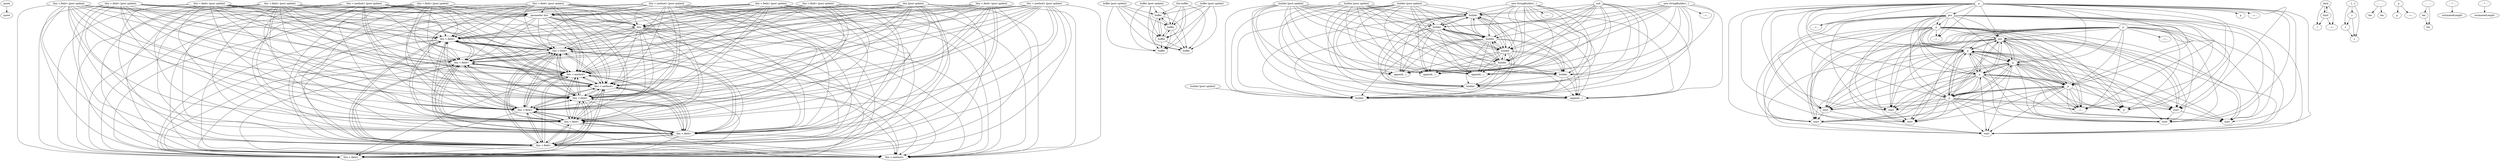 digraph {
  compound=true;
  0[label="quote"; ];
  1[label="quote"; ];
  2[label="parameter this"; ];
  3[label="this <.field>"; ];
  4[label="this <.field>"; ];
  5[label="this <.field>"; ];
  6[label="this <.field>"; ];
  7[label="this <.field>"; ];
  8[label="this <.field>"; ];
  9[label="this <.field>"; ];
  10[label="this <.field>"; ];
  11[label="this <.field>"; ];
  12[label="this <.method>"; ];
  13[label="this <.method>"; ];
  14[label="this <.method>"; ];
  15[label="this"; ];
  16[label="this <.field> [post update]"; ];
  17[label="this <.field> [post update]"; ];
  18[label="this <.field> [post update]"; ];
  19[label="this <.field> [post update]"; ];
  20[label="this <.field> [post update]"; ];
  21[label="this <.field> [post update]"; ];
  22[label="this <.field> [post update]"; ];
  23[label="this <.field> [post update]"; ];
  24[label="this <.field> [post update]"; ];
  25[label="this <.method> [post update]"; ];
  26[label="this <.method> [post update]"; ];
  27[label="this <.method> [post update]"; ];
  28[label="this [post update]"; ];
  29[label="buffer [post update]"; ];
  30[label="buffer"; ];
  31[label="buffer"; ];
  32[label="buffer"; ];
  33[label="buffer"; ];
  34[label="buffer"; ];
  35[label="builder [post update]"; ];
  36[label="builder"; ];
  37[label="builder [post update]"; ];
  38[label="builder"; ];
  39[label="append(...)"; ];
  40[label="builder"; ];
  41[label="builder"; ];
  42[label="append(...)"; ];
  43[label="builder"; ];
  44[label="append(...)"; ];
  45[label="builder"; ];
  46[label="builder"; ];
  47[label="append(...)"; ];
  48[label="builder"; ];
  49[label="buffer [post update]"; ];
  50[label="builder [post update]"; ];
  51[label="builder [post update]"; ];
  52[label="buffer [post update]"; ];
  53[label="this.buffer"; ];
  54[label="null"; ];
  55[label="pos"; ];
  56[label="p"; ];
  57[label="p"; ];
  58[label="p"; ];
  59[label="start"; ];
  60[label="start"; ];
  61[label="start"; ];
  62[label="start"; ];
  63[label="start"; ];
  64[label="p"; ];
  65[label="start"; ];
  66[label="start"; ];
  67[label="p"; ];
  68[label="start"; ];
  69[label="...=..."; ];
  70[label="p"; ];
  71[label="limit"; ];
  72[label="l"; ];
  73[label="...=..."; ];
  74[label="limit"; ];
  75[label="...[...]"; ];
  76[label="c"; ];
  77[label="c"; ];
  78[label="c"; ];
  79[label="... - ..."; ];
  80[label="len"; ];
  81[label="len"; ];
  82[label="p"; ];
  83[label="p"; ];
  84[label="...=..."; ];
  85[label="... - ..."; ];
  86[label="len"; ];
  87[label="len"; ];
  88[label="p"; ];
  89[label="p"; ];
  90[label="...=..."; ];
  91[label="...=..."; ];
  92[label="pos"; ];
  93[label="...=..."; ];
  94[label="p"; ];
  95[label="... * ..."; ];
  96[label="estimatedLength"; ];
  97[label="new StringBuilder(...)"; ];
  98[label="...=..."; ];
  99[label="p"; ];
  100[label="...=..."; ];
  101[label="... * ..."; ];
  102[label="estimatedLength"; ];
  103[label="new StringBuilder(...)"; ];
  104[label="...=..."; ];
  0 -> 1[];
  2 -> 3[];
  2 -> 4[];
  2 -> 5[];
  2 -> 6[];
  2 -> 7[];
  2 -> 8[];
  2 -> 9[];
  2 -> 10[];
  2 -> 11[];
  2 -> 12[];
  2 -> 13[];
  2 -> 14[];
  2 -> 15[];
  3 -> 4[];
  3 -> 5[];
  3 -> 6[];
  3 -> 7[];
  3 -> 8[];
  3 -> 9[];
  3 -> 10[];
  3 -> 11[];
  3 -> 12[];
  3 -> 13[];
  3 -> 14[];
  4 -> 3[];
  4 -> 5[];
  4 -> 6[];
  4 -> 7[];
  4 -> 8[];
  4 -> 9[];
  4 -> 10[];
  4 -> 11[];
  4 -> 12[];
  4 -> 13[];
  4 -> 14[];
  6 -> 3[];
  6 -> 4[];
  6 -> 5[];
  6 -> 7[];
  6 -> 8[];
  6 -> 9[];
  6 -> 10[];
  6 -> 11[];
  6 -> 12[];
  6 -> 13[];
  6 -> 14[];
  7 -> 3[];
  7 -> 4[];
  7 -> 5[];
  7 -> 6[];
  7 -> 8[];
  7 -> 9[];
  7 -> 10[];
  7 -> 11[];
  7 -> 12[];
  7 -> 13[];
  7 -> 14[];
  8 -> 3[];
  8 -> 4[];
  8 -> 5[];
  8 -> 6[];
  8 -> 7[];
  8 -> 9[];
  8 -> 10[];
  8 -> 11[];
  8 -> 12[];
  8 -> 13[];
  8 -> 14[];
  9 -> 3[];
  9 -> 4[];
  9 -> 5[];
  9 -> 6[];
  9 -> 7[];
  9 -> 8[];
  9 -> 10[];
  9 -> 11[];
  9 -> 12[];
  9 -> 13[];
  9 -> 14[];
  10 -> 3[];
  10 -> 4[];
  10 -> 5[];
  10 -> 6[];
  10 -> 7[];
  10 -> 8[];
  10 -> 9[];
  10 -> 11[];
  10 -> 12[];
  10 -> 13[];
  10 -> 14[];
  11 -> 3[];
  11 -> 4[];
  11 -> 5[];
  11 -> 6[];
  11 -> 7[];
  11 -> 8[];
  11 -> 9[];
  11 -> 10[];
  11 -> 12[];
  11 -> 13[];
  11 -> 14[];
  12 -> 3[];
  12 -> 4[];
  12 -> 5[];
  12 -> 6[];
  12 -> 7[];
  12 -> 8[];
  12 -> 9[];
  12 -> 10[];
  12 -> 11[];
  12 -> 13[];
  12 -> 14[];
  13 -> 3[];
  13 -> 4[];
  13 -> 5[];
  13 -> 6[];
  13 -> 7[];
  13 -> 8[];
  13 -> 9[];
  13 -> 10[];
  13 -> 11[];
  13 -> 12[];
  13 -> 14[];
  15 -> 3[];
  15 -> 4[];
  15 -> 5[];
  15 -> 6[];
  15 -> 7[];
  15 -> 8[];
  15 -> 9[];
  15 -> 10[];
  15 -> 11[];
  15 -> 12[];
  15 -> 13[];
  15 -> 14[];
  16 -> 2[];
  16 -> 3[];
  16 -> 4[];
  16 -> 5[];
  16 -> 6[];
  16 -> 7[];
  16 -> 8[];
  16 -> 9[];
  16 -> 10[];
  16 -> 11[];
  16 -> 12[];
  16 -> 13[];
  16 -> 14[];
  16 -> 15[];
  17 -> 2[];
  17 -> 3[];
  17 -> 4[];
  17 -> 5[];
  17 -> 6[];
  17 -> 7[];
  17 -> 8[];
  17 -> 9[];
  17 -> 10[];
  17 -> 11[];
  17 -> 12[];
  17 -> 13[];
  17 -> 14[];
  17 -> 15[];
  18 -> 2[];
  18 -> 3[];
  18 -> 4[];
  18 -> 5[];
  18 -> 6[];
  18 -> 7[];
  18 -> 8[];
  18 -> 9[];
  18 -> 10[];
  18 -> 11[];
  18 -> 12[];
  18 -> 13[];
  18 -> 14[];
  18 -> 15[];
  19 -> 2[];
  19 -> 3[];
  19 -> 4[];
  19 -> 5[];
  19 -> 6[];
  19 -> 7[];
  19 -> 8[];
  19 -> 9[];
  19 -> 10[];
  19 -> 11[];
  19 -> 12[];
  19 -> 13[];
  19 -> 14[];
  19 -> 15[];
  20 -> 2[];
  20 -> 3[];
  20 -> 4[];
  20 -> 5[];
  20 -> 6[];
  20 -> 7[];
  20 -> 8[];
  20 -> 9[];
  20 -> 10[];
  20 -> 11[];
  20 -> 12[];
  20 -> 13[];
  20 -> 14[];
  20 -> 15[];
  21 -> 2[];
  21 -> 3[];
  21 -> 4[];
  21 -> 5[];
  21 -> 6[];
  21 -> 7[];
  21 -> 8[];
  21 -> 9[];
  21 -> 10[];
  21 -> 11[];
  21 -> 12[];
  21 -> 13[];
  21 -> 14[];
  21 -> 15[];
  22 -> 2[];
  22 -> 3[];
  22 -> 4[];
  22 -> 5[];
  22 -> 6[];
  22 -> 7[];
  22 -> 8[];
  22 -> 9[];
  22 -> 10[];
  22 -> 11[];
  22 -> 12[];
  22 -> 13[];
  22 -> 14[];
  22 -> 15[];
  23 -> 2[];
  23 -> 3[];
  23 -> 4[];
  23 -> 5[];
  23 -> 6[];
  23 -> 7[];
  23 -> 8[];
  23 -> 9[];
  23 -> 10[];
  23 -> 11[];
  23 -> 12[];
  23 -> 13[];
  23 -> 14[];
  23 -> 15[];
  24 -> 2[];
  24 -> 3[];
  24 -> 4[];
  24 -> 5[];
  24 -> 6[];
  24 -> 7[];
  24 -> 8[];
  24 -> 9[];
  24 -> 10[];
  24 -> 11[];
  24 -> 12[];
  24 -> 13[];
  24 -> 14[];
  24 -> 15[];
  25 -> 2[];
  25 -> 3[];
  25 -> 4[];
  25 -> 5[];
  25 -> 6[];
  25 -> 7[];
  25 -> 8[];
  25 -> 9[];
  25 -> 10[];
  25 -> 11[];
  25 -> 12[];
  25 -> 13[];
  25 -> 14[];
  25 -> 15[];
  26 -> 2[];
  26 -> 3[];
  26 -> 4[];
  26 -> 5[];
  26 -> 6[];
  26 -> 7[];
  26 -> 8[];
  26 -> 9[];
  26 -> 10[];
  26 -> 11[];
  26 -> 12[];
  26 -> 13[];
  26 -> 14[];
  26 -> 15[];
  27 -> 2[];
  27 -> 3[];
  27 -> 4[];
  27 -> 5[];
  27 -> 6[];
  27 -> 7[];
  27 -> 8[];
  27 -> 9[];
  27 -> 10[];
  27 -> 11[];
  27 -> 12[];
  27 -> 13[];
  27 -> 14[];
  27 -> 15[];
  28 -> 2[];
  28 -> 3[];
  28 -> 4[];
  28 -> 5[];
  28 -> 6[];
  28 -> 7[];
  28 -> 8[];
  28 -> 9[];
  28 -> 10[];
  28 -> 11[];
  28 -> 12[];
  28 -> 13[];
  28 -> 14[];
  28 -> 15[];
  29 -> 30[];
  29 -> 31[];
  29 -> 32[];
  29 -> 33[];
  29 -> 34[];
  30 -> 31[];
  30 -> 32[];
  30 -> 33[];
  30 -> 34[];
  33 -> 30[];
  33 -> 31[];
  33 -> 32[];
  33 -> 34[];
  34 -> 30[];
  34 -> 31[];
  34 -> 32[];
  34 -> 33[];
  35 -> 36[];
  37 -> 38[];
  37 -> 39[];
  37 -> 40[];
  37 -> 36[];
  37 -> 41[];
  37 -> 42[];
  37 -> 43[];
  37 -> 44[];
  37 -> 45[];
  37 -> 46[];
  37 -> 47[];
  37 -> 48[];
  38 -> 39[];
  38 -> 40[];
  38 -> 36[];
  40 -> 39[];
  40 -> 36[];
  41 -> 38[];
  41 -> 39[];
  41 -> 40[];
  41 -> 36[];
  41 -> 42[];
  41 -> 43[];
  41 -> 44[];
  41 -> 45[];
  41 -> 46[];
  41 -> 47[];
  41 -> 48[];
  43 -> 38[];
  43 -> 39[];
  43 -> 40[];
  43 -> 36[];
  43 -> 41[];
  43 -> 42[];
  43 -> 44[];
  43 -> 45[];
  43 -> 46[];
  43 -> 47[];
  43 -> 48[];
  45 -> 38[];
  45 -> 39[];
  45 -> 40[];
  45 -> 36[];
  45 -> 41[];
  45 -> 42[];
  45 -> 43[];
  45 -> 44[];
  45 -> 46[];
  45 -> 47[];
  45 -> 48[];
  46 -> 38[];
  46 -> 39[];
  46 -> 40[];
  46 -> 36[];
  46 -> 41[];
  46 -> 42[];
  46 -> 43[];
  46 -> 44[];
  46 -> 45[];
  46 -> 47[];
  46 -> 48[];
  48 -> 38[];
  48 -> 39[];
  48 -> 40[];
  48 -> 36[];
  48 -> 41[];
  48 -> 42[];
  48 -> 43[];
  48 -> 44[];
  48 -> 45[];
  48 -> 46[];
  48 -> 47[];
  49 -> 30[];
  49 -> 31[];
  49 -> 32[];
  49 -> 33[];
  49 -> 34[];
  50 -> 38[];
  50 -> 39[];
  50 -> 40[];
  50 -> 36[];
  50 -> 41[];
  50 -> 42[];
  50 -> 43[];
  50 -> 44[];
  50 -> 45[];
  50 -> 46[];
  50 -> 47[];
  50 -> 48[];
  51 -> 38[];
  51 -> 39[];
  51 -> 40[];
  51 -> 36[];
  51 -> 41[];
  51 -> 42[];
  51 -> 43[];
  51 -> 44[];
  51 -> 45[];
  51 -> 46[];
  51 -> 47[];
  51 -> 48[];
  52 -> 30[];
  52 -> 31[];
  52 -> 32[];
  52 -> 33[];
  52 -> 34[];
  53 -> 30[];
  53 -> 31[];
  53 -> 32[];
  53 -> 33[];
  53 -> 34[];
  54 -> 38[];
  54 -> 39[];
  54 -> 40[];
  54 -> 36[];
  54 -> 41[];
  54 -> 42[];
  54 -> 43[];
  54 -> 44[];
  54 -> 45[];
  54 -> 46[];
  54 -> 47[];
  54 -> 48[];
  55 -> 56[];
  55 -> 57[];
  55 -> 58[];
  55 -> 59[];
  55 -> 60[];
  55 -> 61[];
  55 -> 62[];
  55 -> 63[];
  55 -> 64[];
  55 -> 65[];
  55 -> 66[];
  55 -> 67[];
  55 -> 68[];
  55 -> 69[];
  55 -> 70[];
  56 -> 55[];
  56 -> 57[];
  56 -> 58[];
  56 -> 59[];
  56 -> 60[];
  56 -> 61[];
  56 -> 62[];
  56 -> 63[];
  56 -> 64[];
  56 -> 65[];
  56 -> 66[];
  56 -> 67[];
  56 -> 68[];
  56 -> 69[];
  56 -> 70[];
  57 -> 55[];
  57 -> 56[];
  57 -> 58[];
  57 -> 59[];
  57 -> 60[];
  57 -> 61[];
  57 -> 62[];
  57 -> 63[];
  57 -> 64[];
  57 -> 65[];
  57 -> 66[];
  57 -> 67[];
  57 -> 68[];
  57 -> 69[];
  57 -> 70[];
  59 -> 60[];
  59 -> 61[];
  62 -> 63[];
  64 -> 55[];
  64 -> 56[];
  64 -> 57[];
  64 -> 58[];
  64 -> 59[];
  64 -> 60[];
  64 -> 61[];
  64 -> 62[];
  64 -> 63[];
  64 -> 65[];
  64 -> 66[];
  64 -> 67[];
  64 -> 68[];
  64 -> 69[];
  64 -> 70[];
  65 -> 66[];
  65 -> 68[];
  66 -> 68[];
  67 -> 55[];
  67 -> 56[];
  67 -> 57[];
  67 -> 58[];
  67 -> 59[];
  67 -> 60[];
  67 -> 61[];
  67 -> 62[];
  67 -> 63[];
  67 -> 64[];
  67 -> 65[];
  67 -> 66[];
  67 -> 68[];
  67 -> 69[];
  67 -> 70[];
  70 -> 55[];
  70 -> 56[];
  70 -> 57[];
  70 -> 58[];
  70 -> 59[];
  70 -> 60[];
  70 -> 61[];
  70 -> 62[];
  70 -> 63[];
  70 -> 64[];
  70 -> 65[];
  70 -> 66[];
  70 -> 67[];
  70 -> 68[];
  70 -> 69[];
  71 -> 72[];
  71 -> 73[];
  71 -> 74[];
  74 -> 71[];
  74 -> 72[];
  74 -> 73[];
  75 -> 76[];
  75 -> 77[];
  75 -> 78[];
  76 -> 77[];
  76 -> 78[];
  77 -> 78[];
  79 -> 80[];
  79 -> 81[];
  82 -> 83[];
  82 -> 84[];
  85 -> 86[];
  85 -> 87[];
  86 -> 87[];
  88 -> 55[];
  88 -> 56[];
  88 -> 57[];
  88 -> 58[];
  88 -> 59[];
  88 -> 60[];
  88 -> 61[];
  88 -> 89[];
  88 -> 62[];
  88 -> 90[];
  88 -> 63[];
  88 -> 91[];
  88 -> 92[];
  88 -> 93[];
  88 -> 94[];
  88 -> 64[];
  88 -> 65[];
  88 -> 66[];
  88 -> 67[];
  88 -> 68[];
  88 -> 69[];
  88 -> 70[];
  92 -> 55[];
  92 -> 56[];
  92 -> 57[];
  92 -> 58[];
  92 -> 59[];
  92 -> 60[];
  92 -> 61[];
  92 -> 62[];
  92 -> 63[];
  92 -> 91[];
  92 -> 93[];
  92 -> 94[];
  92 -> 64[];
  92 -> 65[];
  92 -> 66[];
  92 -> 67[];
  92 -> 68[];
  92 -> 69[];
  92 -> 70[];
  94 -> 55[];
  94 -> 56[];
  94 -> 57[];
  94 -> 58[];
  94 -> 59[];
  94 -> 60[];
  94 -> 61[];
  94 -> 62[];
  94 -> 63[];
  94 -> 93[];
  94 -> 64[];
  94 -> 65[];
  94 -> 66[];
  94 -> 67[];
  94 -> 68[];
  94 -> 69[];
  94 -> 70[];
  95 -> 96[];
  97 -> 38[];
  97 -> 39[];
  97 -> 40[];
  97 -> 36[];
  97 -> 41[];
  97 -> 98[];
  97 -> 42[];
  97 -> 43[];
  97 -> 44[];
  97 -> 45[];
  97 -> 46[];
  97 -> 47[];
  97 -> 48[];
  99 -> 55[];
  99 -> 56[];
  99 -> 57[];
  99 -> 58[];
  99 -> 59[];
  99 -> 60[];
  99 -> 61[];
  99 -> 62[];
  99 -> 63[];
  99 -> 100[];
  99 -> 64[];
  99 -> 65[];
  99 -> 66[];
  99 -> 67[];
  99 -> 68[];
  99 -> 69[];
  99 -> 70[];
  101 -> 102[];
  103 -> 38[];
  103 -> 39[];
  103 -> 40[];
  103 -> 36[];
  103 -> 41[];
  103 -> 42[];
  103 -> 43[];
  103 -> 44[];
  103 -> 45[];
  103 -> 46[];
  103 -> 104[];
  103 -> 47[];
  103 -> 48[];
}
